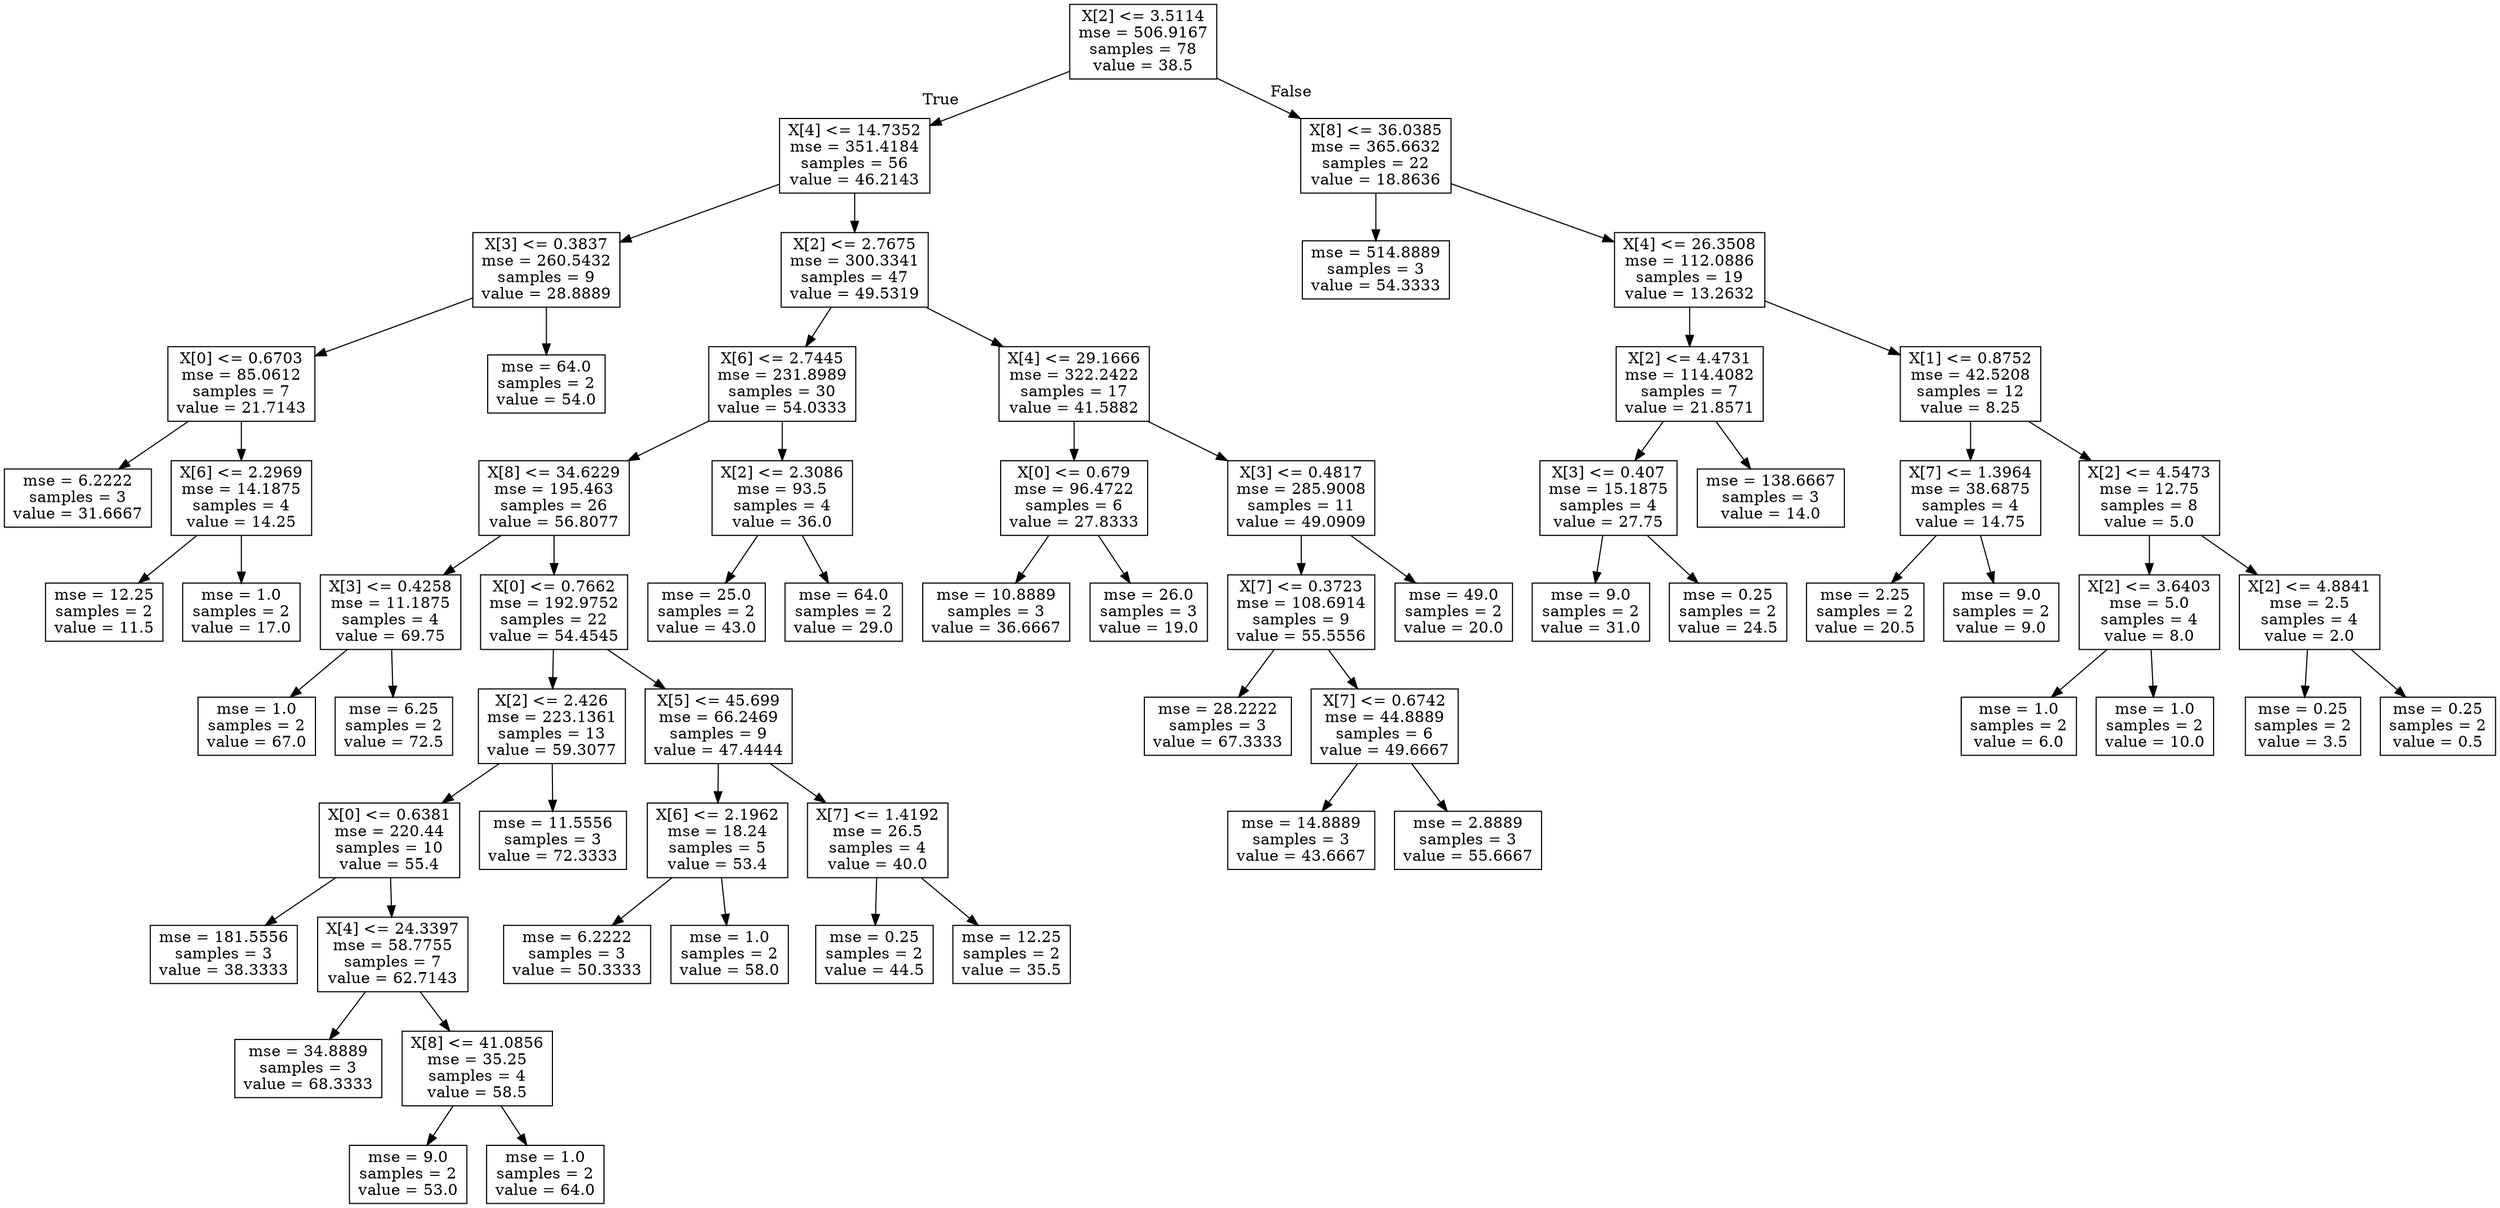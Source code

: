 digraph Tree {
node [shape=box] ;
0 [label="X[2] <= 3.5114\nmse = 506.9167\nsamples = 78\nvalue = 38.5"] ;
1 [label="X[4] <= 14.7352\nmse = 351.4184\nsamples = 56\nvalue = 46.2143"] ;
0 -> 1 [labeldistance=2.5, labelangle=45, headlabel="True"] ;
2 [label="X[3] <= 0.3837\nmse = 260.5432\nsamples = 9\nvalue = 28.8889"] ;
1 -> 2 ;
3 [label="X[0] <= 0.6703\nmse = 85.0612\nsamples = 7\nvalue = 21.7143"] ;
2 -> 3 ;
4 [label="mse = 6.2222\nsamples = 3\nvalue = 31.6667"] ;
3 -> 4 ;
5 [label="X[6] <= 2.2969\nmse = 14.1875\nsamples = 4\nvalue = 14.25"] ;
3 -> 5 ;
6 [label="mse = 12.25\nsamples = 2\nvalue = 11.5"] ;
5 -> 6 ;
7 [label="mse = 1.0\nsamples = 2\nvalue = 17.0"] ;
5 -> 7 ;
8 [label="mse = 64.0\nsamples = 2\nvalue = 54.0"] ;
2 -> 8 ;
9 [label="X[2] <= 2.7675\nmse = 300.3341\nsamples = 47\nvalue = 49.5319"] ;
1 -> 9 ;
10 [label="X[6] <= 2.7445\nmse = 231.8989\nsamples = 30\nvalue = 54.0333"] ;
9 -> 10 ;
11 [label="X[8] <= 34.6229\nmse = 195.463\nsamples = 26\nvalue = 56.8077"] ;
10 -> 11 ;
12 [label="X[3] <= 0.4258\nmse = 11.1875\nsamples = 4\nvalue = 69.75"] ;
11 -> 12 ;
13 [label="mse = 1.0\nsamples = 2\nvalue = 67.0"] ;
12 -> 13 ;
14 [label="mse = 6.25\nsamples = 2\nvalue = 72.5"] ;
12 -> 14 ;
15 [label="X[0] <= 0.7662\nmse = 192.9752\nsamples = 22\nvalue = 54.4545"] ;
11 -> 15 ;
16 [label="X[2] <= 2.426\nmse = 223.1361\nsamples = 13\nvalue = 59.3077"] ;
15 -> 16 ;
17 [label="X[0] <= 0.6381\nmse = 220.44\nsamples = 10\nvalue = 55.4"] ;
16 -> 17 ;
18 [label="mse = 181.5556\nsamples = 3\nvalue = 38.3333"] ;
17 -> 18 ;
19 [label="X[4] <= 24.3397\nmse = 58.7755\nsamples = 7\nvalue = 62.7143"] ;
17 -> 19 ;
20 [label="mse = 34.8889\nsamples = 3\nvalue = 68.3333"] ;
19 -> 20 ;
21 [label="X[8] <= 41.0856\nmse = 35.25\nsamples = 4\nvalue = 58.5"] ;
19 -> 21 ;
22 [label="mse = 9.0\nsamples = 2\nvalue = 53.0"] ;
21 -> 22 ;
23 [label="mse = 1.0\nsamples = 2\nvalue = 64.0"] ;
21 -> 23 ;
24 [label="mse = 11.5556\nsamples = 3\nvalue = 72.3333"] ;
16 -> 24 ;
25 [label="X[5] <= 45.699\nmse = 66.2469\nsamples = 9\nvalue = 47.4444"] ;
15 -> 25 ;
26 [label="X[6] <= 2.1962\nmse = 18.24\nsamples = 5\nvalue = 53.4"] ;
25 -> 26 ;
27 [label="mse = 6.2222\nsamples = 3\nvalue = 50.3333"] ;
26 -> 27 ;
28 [label="mse = 1.0\nsamples = 2\nvalue = 58.0"] ;
26 -> 28 ;
29 [label="X[7] <= 1.4192\nmse = 26.5\nsamples = 4\nvalue = 40.0"] ;
25 -> 29 ;
30 [label="mse = 0.25\nsamples = 2\nvalue = 44.5"] ;
29 -> 30 ;
31 [label="mse = 12.25\nsamples = 2\nvalue = 35.5"] ;
29 -> 31 ;
32 [label="X[2] <= 2.3086\nmse = 93.5\nsamples = 4\nvalue = 36.0"] ;
10 -> 32 ;
33 [label="mse = 25.0\nsamples = 2\nvalue = 43.0"] ;
32 -> 33 ;
34 [label="mse = 64.0\nsamples = 2\nvalue = 29.0"] ;
32 -> 34 ;
35 [label="X[4] <= 29.1666\nmse = 322.2422\nsamples = 17\nvalue = 41.5882"] ;
9 -> 35 ;
36 [label="X[0] <= 0.679\nmse = 96.4722\nsamples = 6\nvalue = 27.8333"] ;
35 -> 36 ;
37 [label="mse = 10.8889\nsamples = 3\nvalue = 36.6667"] ;
36 -> 37 ;
38 [label="mse = 26.0\nsamples = 3\nvalue = 19.0"] ;
36 -> 38 ;
39 [label="X[3] <= 0.4817\nmse = 285.9008\nsamples = 11\nvalue = 49.0909"] ;
35 -> 39 ;
40 [label="X[7] <= 0.3723\nmse = 108.6914\nsamples = 9\nvalue = 55.5556"] ;
39 -> 40 ;
41 [label="mse = 28.2222\nsamples = 3\nvalue = 67.3333"] ;
40 -> 41 ;
42 [label="X[7] <= 0.6742\nmse = 44.8889\nsamples = 6\nvalue = 49.6667"] ;
40 -> 42 ;
43 [label="mse = 14.8889\nsamples = 3\nvalue = 43.6667"] ;
42 -> 43 ;
44 [label="mse = 2.8889\nsamples = 3\nvalue = 55.6667"] ;
42 -> 44 ;
45 [label="mse = 49.0\nsamples = 2\nvalue = 20.0"] ;
39 -> 45 ;
46 [label="X[8] <= 36.0385\nmse = 365.6632\nsamples = 22\nvalue = 18.8636"] ;
0 -> 46 [labeldistance=2.5, labelangle=-45, headlabel="False"] ;
47 [label="mse = 514.8889\nsamples = 3\nvalue = 54.3333"] ;
46 -> 47 ;
48 [label="X[4] <= 26.3508\nmse = 112.0886\nsamples = 19\nvalue = 13.2632"] ;
46 -> 48 ;
49 [label="X[2] <= 4.4731\nmse = 114.4082\nsamples = 7\nvalue = 21.8571"] ;
48 -> 49 ;
50 [label="X[3] <= 0.407\nmse = 15.1875\nsamples = 4\nvalue = 27.75"] ;
49 -> 50 ;
51 [label="mse = 9.0\nsamples = 2\nvalue = 31.0"] ;
50 -> 51 ;
52 [label="mse = 0.25\nsamples = 2\nvalue = 24.5"] ;
50 -> 52 ;
53 [label="mse = 138.6667\nsamples = 3\nvalue = 14.0"] ;
49 -> 53 ;
54 [label="X[1] <= 0.8752\nmse = 42.5208\nsamples = 12\nvalue = 8.25"] ;
48 -> 54 ;
55 [label="X[7] <= 1.3964\nmse = 38.6875\nsamples = 4\nvalue = 14.75"] ;
54 -> 55 ;
56 [label="mse = 2.25\nsamples = 2\nvalue = 20.5"] ;
55 -> 56 ;
57 [label="mse = 9.0\nsamples = 2\nvalue = 9.0"] ;
55 -> 57 ;
58 [label="X[2] <= 4.5473\nmse = 12.75\nsamples = 8\nvalue = 5.0"] ;
54 -> 58 ;
59 [label="X[2] <= 3.6403\nmse = 5.0\nsamples = 4\nvalue = 8.0"] ;
58 -> 59 ;
60 [label="mse = 1.0\nsamples = 2\nvalue = 6.0"] ;
59 -> 60 ;
61 [label="mse = 1.0\nsamples = 2\nvalue = 10.0"] ;
59 -> 61 ;
62 [label="X[2] <= 4.8841\nmse = 2.5\nsamples = 4\nvalue = 2.0"] ;
58 -> 62 ;
63 [label="mse = 0.25\nsamples = 2\nvalue = 3.5"] ;
62 -> 63 ;
64 [label="mse = 0.25\nsamples = 2\nvalue = 0.5"] ;
62 -> 64 ;
}